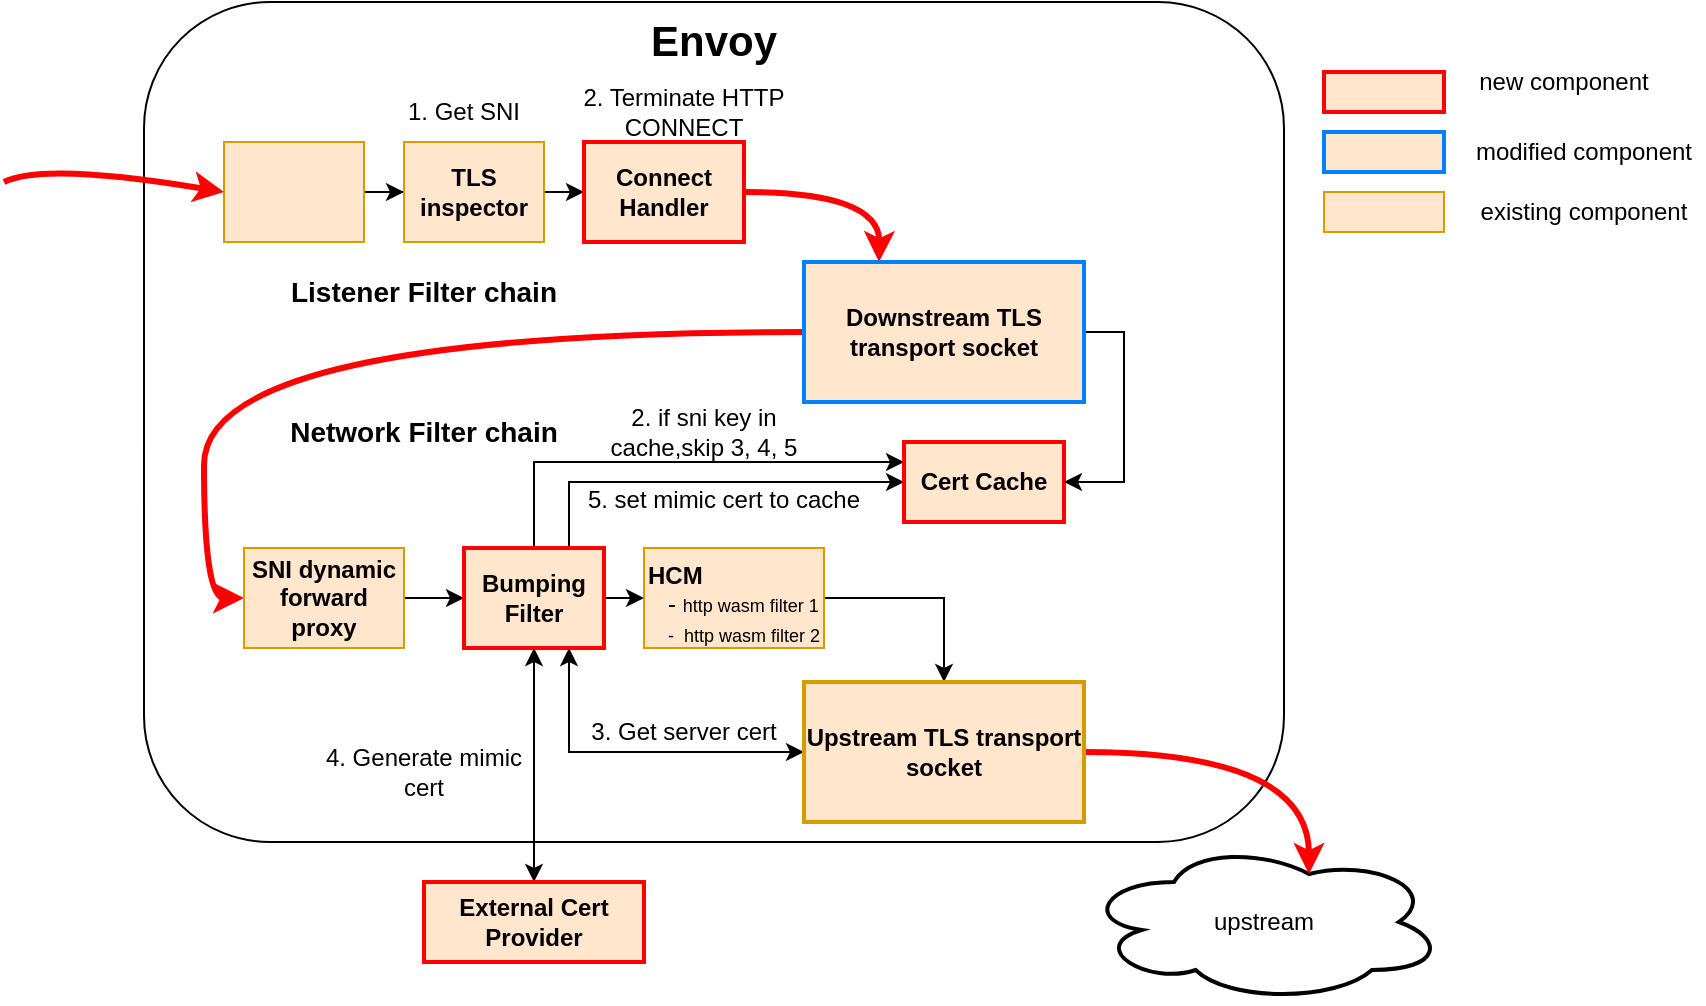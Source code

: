 <mxfile version="18.0.2" type="github">
  <diagram id="zqwv8rclq4oEVyRtaJOH" name="Page-1">
    <mxGraphModel dx="1422" dy="762" grid="1" gridSize="10" guides="1" tooltips="1" connect="1" arrows="1" fold="1" page="1" pageScale="1" pageWidth="850" pageHeight="1100" math="0" shadow="0">
      <root>
        <mxCell id="0" />
        <mxCell id="1" parent="0" />
        <mxCell id="HLf4KeXsDQb-O9oFgbhB-1" value="&lt;font style=&quot;font-size: 21px&quot;&gt;&lt;b&gt;Envoy&lt;/b&gt;&lt;/font&gt;" style="rounded=1;whiteSpace=wrap;html=1;strokeColor=#000000;verticalAlign=top;" vertex="1" parent="1">
          <mxGeometry x="80" y="20" width="570" height="420" as="geometry" />
        </mxCell>
        <mxCell id="HLf4KeXsDQb-O9oFgbhB-2" style="edgeStyle=orthogonalEdgeStyle;rounded=0;orthogonalLoop=1;jettySize=auto;html=1;exitX=1;exitY=0.5;exitDx=0;exitDy=0;" edge="1" parent="1" source="HLf4KeXsDQb-O9oFgbhB-3" target="HLf4KeXsDQb-O9oFgbhB-5">
          <mxGeometry relative="1" as="geometry" />
        </mxCell>
        <mxCell id="HLf4KeXsDQb-O9oFgbhB-3" value="" style="rounded=0;whiteSpace=wrap;html=1;strokeColor=#d79b00;fillColor=#ffe6cc;" vertex="1" parent="1">
          <mxGeometry x="120" y="90" width="70" height="50" as="geometry" />
        </mxCell>
        <mxCell id="HLf4KeXsDQb-O9oFgbhB-4" style="edgeStyle=orthogonalEdgeStyle;rounded=0;orthogonalLoop=1;jettySize=auto;html=1;exitX=1;exitY=0.5;exitDx=0;exitDy=0;" edge="1" parent="1" source="HLf4KeXsDQb-O9oFgbhB-5">
          <mxGeometry relative="1" as="geometry">
            <mxPoint x="300" y="115" as="targetPoint" />
          </mxGeometry>
        </mxCell>
        <mxCell id="HLf4KeXsDQb-O9oFgbhB-5" value="TLS inspector" style="rounded=0;whiteSpace=wrap;html=1;strokeColor=#d79b00;fillColor=#ffe6cc;fontStyle=1" vertex="1" parent="1">
          <mxGeometry x="210" y="90" width="70" height="50" as="geometry" />
        </mxCell>
        <mxCell id="HLf4KeXsDQb-O9oFgbhB-6" value="" style="curved=1;endArrow=classic;html=1;rounded=0;entryX=0;entryY=0.5;entryDx=0;entryDy=0;strokeColor=#FF0000;strokeWidth=3;" edge="1" parent="1" target="HLf4KeXsDQb-O9oFgbhB-3">
          <mxGeometry width="50" height="50" relative="1" as="geometry">
            <mxPoint x="10" y="110" as="sourcePoint" />
            <mxPoint x="50" y="100" as="targetPoint" />
            <Array as="points">
              <mxPoint x="30" y="100" />
            </Array>
          </mxGeometry>
        </mxCell>
        <mxCell id="HLf4KeXsDQb-O9oFgbhB-7" style="edgeStyle=orthogonalEdgeStyle;rounded=0;orthogonalLoop=1;jettySize=auto;html=1;exitX=1;exitY=0.5;exitDx=0;exitDy=0;entryX=0.5;entryY=0;entryDx=0;entryDy=0;fontSize=9;curved=1;strokeWidth=3;strokeColor=#FF0000;" edge="1" parent="1" source="HLf4KeXsDQb-O9oFgbhB-8">
          <mxGeometry relative="1" as="geometry">
            <mxPoint x="447.5" y="150" as="targetPoint" />
          </mxGeometry>
        </mxCell>
        <mxCell id="HLf4KeXsDQb-O9oFgbhB-8" value="&lt;b&gt;Connect Handler&lt;/b&gt;" style="rounded=0;whiteSpace=wrap;html=1;fillColor=#ffe6cc;strokeColor=#FF0000;strokeWidth=2;" vertex="1" parent="1">
          <mxGeometry x="300" y="90" width="80" height="50" as="geometry" />
        </mxCell>
        <mxCell id="HLf4KeXsDQb-O9oFgbhB-9" style="edgeStyle=orthogonalEdgeStyle;curved=1;rounded=0;orthogonalLoop=1;jettySize=auto;html=1;entryX=0;entryY=0.5;entryDx=0;entryDy=0;fontSize=9;strokeWidth=3;strokeColor=#FF0000;exitX=0;exitY=0.5;exitDx=0;exitDy=0;" edge="1" parent="1" source="HLf4KeXsDQb-O9oFgbhB-41" target="HLf4KeXsDQb-O9oFgbhB-14">
          <mxGeometry relative="1" as="geometry">
            <Array as="points" />
            <mxPoint x="380" y="192" as="sourcePoint" />
          </mxGeometry>
        </mxCell>
        <mxCell id="HLf4KeXsDQb-O9oFgbhB-13" style="edgeStyle=orthogonalEdgeStyle;curved=1;rounded=0;orthogonalLoop=1;jettySize=auto;html=1;exitX=1;exitY=0.5;exitDx=0;exitDy=0;entryX=0;entryY=0.5;entryDx=0;entryDy=0;fontSize=9;" edge="1" parent="1" source="HLf4KeXsDQb-O9oFgbhB-14" target="HLf4KeXsDQb-O9oFgbhB-16">
          <mxGeometry relative="1" as="geometry" />
        </mxCell>
        <mxCell id="HLf4KeXsDQb-O9oFgbhB-14" value="SNI dynamic forward proxy" style="rounded=0;whiteSpace=wrap;html=1;strokeColor=#d79b00;fillColor=#ffe6cc;fontStyle=1" vertex="1" parent="1">
          <mxGeometry x="130" y="293" width="80" height="50" as="geometry" />
        </mxCell>
        <mxCell id="HLf4KeXsDQb-O9oFgbhB-15" style="edgeStyle=orthogonalEdgeStyle;curved=1;rounded=0;orthogonalLoop=1;jettySize=auto;html=1;exitX=1;exitY=0.5;exitDx=0;exitDy=0;entryX=0;entryY=0.5;entryDx=0;entryDy=0;fontSize=9;" edge="1" parent="1" source="HLf4KeXsDQb-O9oFgbhB-16" target="HLf4KeXsDQb-O9oFgbhB-17">
          <mxGeometry relative="1" as="geometry" />
        </mxCell>
        <mxCell id="HLf4KeXsDQb-O9oFgbhB-48" style="edgeStyle=orthogonalEdgeStyle;rounded=0;orthogonalLoop=1;jettySize=auto;html=1;exitX=0.5;exitY=0;exitDx=0;exitDy=0;entryX=0;entryY=0.25;entryDx=0;entryDy=0;" edge="1" parent="1" source="HLf4KeXsDQb-O9oFgbhB-16" target="HLf4KeXsDQb-O9oFgbhB-37">
          <mxGeometry relative="1" as="geometry">
            <Array as="points">
              <mxPoint x="275" y="250" />
            </Array>
          </mxGeometry>
        </mxCell>
        <mxCell id="HLf4KeXsDQb-O9oFgbhB-55" style="edgeStyle=orthogonalEdgeStyle;rounded=0;orthogonalLoop=1;jettySize=auto;html=1;exitX=0.75;exitY=1;exitDx=0;exitDy=0;entryX=0;entryY=0.5;entryDx=0;entryDy=0;startArrow=classic;startFill=1;" edge="1" parent="1" source="HLf4KeXsDQb-O9oFgbhB-16" target="HLf4KeXsDQb-O9oFgbhB-50">
          <mxGeometry relative="1" as="geometry" />
        </mxCell>
        <mxCell id="HLf4KeXsDQb-O9oFgbhB-56" style="edgeStyle=orthogonalEdgeStyle;rounded=0;orthogonalLoop=1;jettySize=auto;html=1;exitX=0.5;exitY=1;exitDx=0;exitDy=0;entryX=0.5;entryY=0;entryDx=0;entryDy=0;startArrow=classic;startFill=1;" edge="1" parent="1" source="HLf4KeXsDQb-O9oFgbhB-16" target="HLf4KeXsDQb-O9oFgbhB-38">
          <mxGeometry relative="1" as="geometry">
            <Array as="points" />
          </mxGeometry>
        </mxCell>
        <mxCell id="HLf4KeXsDQb-O9oFgbhB-64" style="edgeStyle=orthogonalEdgeStyle;rounded=0;orthogonalLoop=1;jettySize=auto;html=1;exitX=0.75;exitY=0;exitDx=0;exitDy=0;entryX=0;entryY=0.5;entryDx=0;entryDy=0;startArrow=none;startFill=0;strokeColor=#000000;strokeWidth=1;" edge="1" parent="1" source="HLf4KeXsDQb-O9oFgbhB-16" target="HLf4KeXsDQb-O9oFgbhB-37">
          <mxGeometry relative="1" as="geometry">
            <Array as="points">
              <mxPoint x="293" y="260" />
            </Array>
          </mxGeometry>
        </mxCell>
        <mxCell id="HLf4KeXsDQb-O9oFgbhB-16" value="Bumping Filter" style="rounded=0;whiteSpace=wrap;html=1;strokeColor=#FF0000;fillColor=#ffe6cc;strokeWidth=2;fontStyle=1" vertex="1" parent="1">
          <mxGeometry x="240" y="293" width="70" height="50" as="geometry" />
        </mxCell>
        <mxCell id="HLf4KeXsDQb-O9oFgbhB-54" style="edgeStyle=orthogonalEdgeStyle;rounded=0;orthogonalLoop=1;jettySize=auto;html=1;exitX=1;exitY=0.5;exitDx=0;exitDy=0;entryX=0.5;entryY=0;entryDx=0;entryDy=0;startArrow=none;startFill=0;" edge="1" parent="1" source="HLf4KeXsDQb-O9oFgbhB-17" target="HLf4KeXsDQb-O9oFgbhB-50">
          <mxGeometry relative="1" as="geometry" />
        </mxCell>
        <mxCell id="HLf4KeXsDQb-O9oFgbhB-17" value="&lt;b&gt;HCM&lt;br&gt;&amp;nbsp; &amp;nbsp;&lt;/b&gt;-&amp;nbsp;&lt;font style=&quot;font-size: 9px&quot;&gt;http wasm filter 1&lt;br&gt;&amp;nbsp; &amp;nbsp; -&amp;nbsp; http wasm filter 2&lt;br&gt;&lt;/font&gt;" style="rounded=0;whiteSpace=wrap;html=1;strokeColor=#d79b00;fillColor=#ffe6cc;align=left;verticalAlign=top;" vertex="1" parent="1">
          <mxGeometry x="330" y="293" width="90" height="50" as="geometry" />
        </mxCell>
        <mxCell id="HLf4KeXsDQb-O9oFgbhB-18" value="&lt;b&gt;&lt;font style=&quot;font-size: 14px&quot;&gt;Listener Filter chain&lt;/font&gt;&lt;/b&gt;" style="text;html=1;strokeColor=none;fillColor=none;align=center;verticalAlign=middle;whiteSpace=wrap;rounded=0;" vertex="1" parent="1">
          <mxGeometry x="150" y="150" width="140" height="30" as="geometry" />
        </mxCell>
        <mxCell id="HLf4KeXsDQb-O9oFgbhB-19" value="&lt;b&gt;&lt;font style=&quot;font-size: 14px&quot;&gt;Network Filter chain&lt;/font&gt;&lt;/b&gt;" style="text;html=1;strokeColor=none;fillColor=none;align=center;verticalAlign=middle;whiteSpace=wrap;rounded=0;" vertex="1" parent="1">
          <mxGeometry x="150" y="220" width="140" height="30" as="geometry" />
        </mxCell>
        <mxCell id="HLf4KeXsDQb-O9oFgbhB-30" value="2. Terminate HTTP CONNECT" style="text;html=1;strokeColor=none;fillColor=none;align=center;verticalAlign=middle;whiteSpace=wrap;rounded=0;" vertex="1" parent="1">
          <mxGeometry x="290" y="60" width="120" height="30" as="geometry" />
        </mxCell>
        <mxCell id="HLf4KeXsDQb-O9oFgbhB-36" value="1. Get SNI" style="text;html=1;strokeColor=none;fillColor=none;align=center;verticalAlign=middle;whiteSpace=wrap;rounded=0;" vertex="1" parent="1">
          <mxGeometry x="210" y="60" width="60" height="30" as="geometry" />
        </mxCell>
        <mxCell id="HLf4KeXsDQb-O9oFgbhB-37" value="&lt;b&gt;Cert Cache&lt;/b&gt;" style="rounded=0;whiteSpace=wrap;html=1;fillColor=#ffe6cc;strokeColor=#FF0000;strokeWidth=2;" vertex="1" parent="1">
          <mxGeometry x="460" y="240" width="80" height="40" as="geometry" />
        </mxCell>
        <mxCell id="HLf4KeXsDQb-O9oFgbhB-38" value="&lt;b&gt;External Cert Provider&lt;/b&gt;" style="rounded=0;whiteSpace=wrap;html=1;fillColor=#ffe6cc;strokeColor=#FF0000;strokeWidth=2;" vertex="1" parent="1">
          <mxGeometry x="220" y="460" width="110" height="40" as="geometry" />
        </mxCell>
        <mxCell id="HLf4KeXsDQb-O9oFgbhB-39" value="" style="rounded=0;whiteSpace=wrap;html=1;fillColor=#ffe6cc;strokeColor=#FF0000;strokeWidth=2;" vertex="1" parent="1">
          <mxGeometry x="670" y="55" width="60" height="20" as="geometry" />
        </mxCell>
        <mxCell id="HLf4KeXsDQb-O9oFgbhB-40" value="new component" style="text;html=1;strokeColor=none;fillColor=none;align=center;verticalAlign=middle;whiteSpace=wrap;rounded=0;" vertex="1" parent="1">
          <mxGeometry x="740" y="45" width="100" height="30" as="geometry" />
        </mxCell>
        <mxCell id="HLf4KeXsDQb-O9oFgbhB-60" style="edgeStyle=orthogonalEdgeStyle;rounded=0;orthogonalLoop=1;jettySize=auto;html=1;exitX=1;exitY=0.5;exitDx=0;exitDy=0;entryX=1;entryY=0.5;entryDx=0;entryDy=0;startArrow=none;startFill=0;" edge="1" parent="1" source="HLf4KeXsDQb-O9oFgbhB-41" target="HLf4KeXsDQb-O9oFgbhB-37">
          <mxGeometry relative="1" as="geometry" />
        </mxCell>
        <mxCell id="HLf4KeXsDQb-O9oFgbhB-41" value="&lt;b style=&quot;&quot;&gt;Downstream TLS transport socket&lt;/b&gt;" style="rounded=0;whiteSpace=wrap;html=1;strokeColor=#007FFF;strokeWidth=2;fillColor=#ffe6cc;" vertex="1" parent="1">
          <mxGeometry x="410" y="150" width="140" height="70" as="geometry" />
        </mxCell>
        <mxCell id="HLf4KeXsDQb-O9oFgbhB-42" value="" style="rounded=0;whiteSpace=wrap;html=1;strokeColor=#007FFF;strokeWidth=2;fillColor=#ffe6cc;" vertex="1" parent="1">
          <mxGeometry x="670" y="85" width="60" height="20" as="geometry" />
        </mxCell>
        <mxCell id="HLf4KeXsDQb-O9oFgbhB-43" value="modified component" style="text;html=1;strokeColor=none;fillColor=none;align=center;verticalAlign=middle;whiteSpace=wrap;rounded=0;" vertex="1" parent="1">
          <mxGeometry x="740" y="80" width="120" height="30" as="geometry" />
        </mxCell>
        <mxCell id="HLf4KeXsDQb-O9oFgbhB-44" value="" style="rounded=0;whiteSpace=wrap;html=1;strokeColor=#d79b00;fillColor=#ffe6cc;" vertex="1" parent="1">
          <mxGeometry x="670" y="115" width="60" height="20" as="geometry" />
        </mxCell>
        <mxCell id="HLf4KeXsDQb-O9oFgbhB-45" value="existing component" style="text;html=1;strokeColor=none;fillColor=none;align=center;verticalAlign=middle;whiteSpace=wrap;rounded=0;" vertex="1" parent="1">
          <mxGeometry x="740" y="110" width="120" height="30" as="geometry" />
        </mxCell>
        <mxCell id="HLf4KeXsDQb-O9oFgbhB-49" value="upstream" style="ellipse;shape=cloud;whiteSpace=wrap;html=1;strokeColor=#000000;strokeWidth=2;" vertex="1" parent="1">
          <mxGeometry x="550" y="440" width="180" height="80" as="geometry" />
        </mxCell>
        <mxCell id="HLf4KeXsDQb-O9oFgbhB-52" style="edgeStyle=orthogonalEdgeStyle;curved=1;rounded=0;orthogonalLoop=1;jettySize=auto;html=1;exitX=1;exitY=0.5;exitDx=0;exitDy=0;entryX=0.625;entryY=0.2;entryDx=0;entryDy=0;entryPerimeter=0;strokeColor=#FF0000;strokeWidth=3;" edge="1" parent="1" source="HLf4KeXsDQb-O9oFgbhB-50" target="HLf4KeXsDQb-O9oFgbhB-49">
          <mxGeometry relative="1" as="geometry">
            <mxPoint x="620" y="440" as="targetPoint" />
          </mxGeometry>
        </mxCell>
        <mxCell id="HLf4KeXsDQb-O9oFgbhB-50" value="&lt;b style=&quot;&quot;&gt;Upstream TLS transport socket&lt;/b&gt;" style="rounded=0;whiteSpace=wrap;html=1;strokeColor=#d79b00;strokeWidth=2;fillColor=#ffe6cc;" vertex="1" parent="1">
          <mxGeometry x="410" y="360" width="140" height="70" as="geometry" />
        </mxCell>
        <mxCell id="HLf4KeXsDQb-O9oFgbhB-61" value="2. if sni key in cache,skip 3, 4, 5" style="text;html=1;strokeColor=none;fillColor=none;align=center;verticalAlign=middle;whiteSpace=wrap;rounded=0;" vertex="1" parent="1">
          <mxGeometry x="300" y="220" width="120" height="30" as="geometry" />
        </mxCell>
        <mxCell id="HLf4KeXsDQb-O9oFgbhB-62" value="3. Get server cert" style="text;html=1;strokeColor=none;fillColor=none;align=center;verticalAlign=middle;whiteSpace=wrap;rounded=0;" vertex="1" parent="1">
          <mxGeometry x="290" y="370" width="120" height="30" as="geometry" />
        </mxCell>
        <mxCell id="HLf4KeXsDQb-O9oFgbhB-63" value="4. Generate mimic &lt;br&gt;cert" style="text;html=1;strokeColor=none;fillColor=none;align=center;verticalAlign=middle;whiteSpace=wrap;rounded=0;" vertex="1" parent="1">
          <mxGeometry x="160" y="390" width="120" height="30" as="geometry" />
        </mxCell>
        <mxCell id="HLf4KeXsDQb-O9oFgbhB-65" value="5. set mimic cert to cache" style="text;html=1;strokeColor=none;fillColor=none;align=center;verticalAlign=middle;whiteSpace=wrap;rounded=0;" vertex="1" parent="1">
          <mxGeometry x="300" y="254" width="140" height="30" as="geometry" />
        </mxCell>
      </root>
    </mxGraphModel>
  </diagram>
</mxfile>
